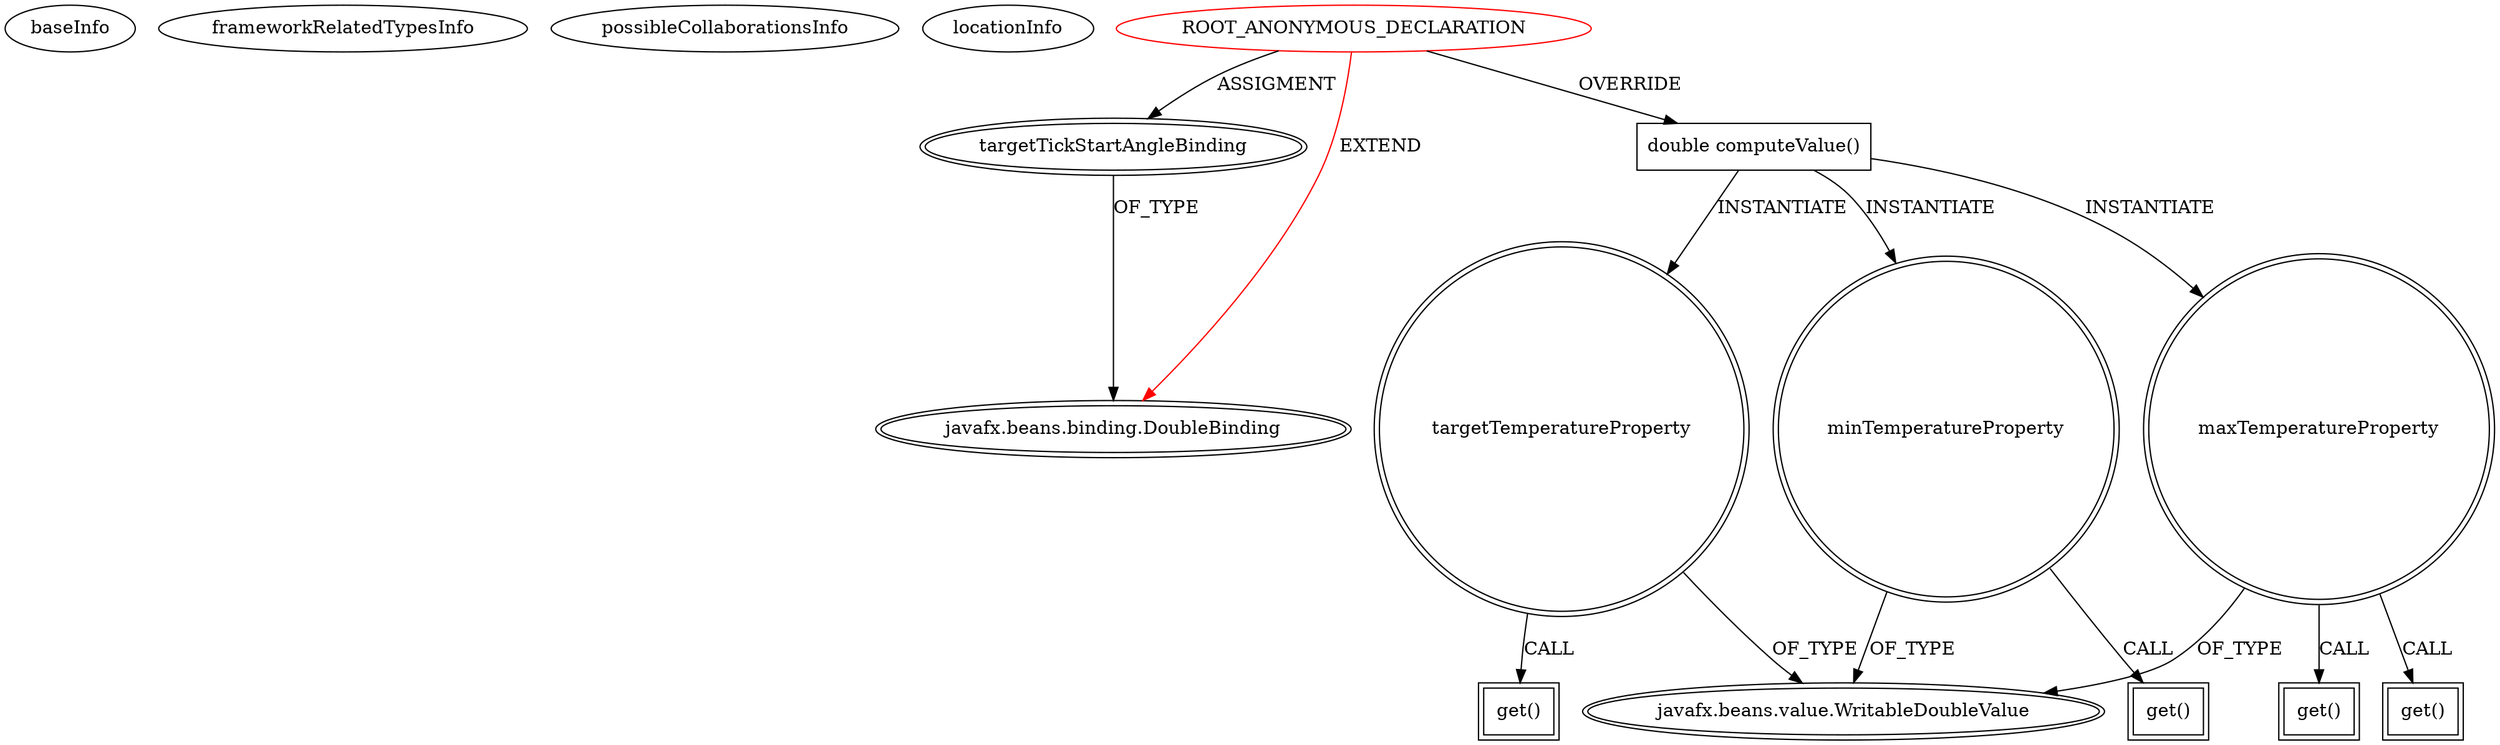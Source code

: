 digraph {
baseInfo[graphId=988,category="extension_graph",isAnonymous=true,possibleRelation=false]
frameworkRelatedTypesInfo[0="javafx.beans.binding.DoubleBinding"]
possibleCollaborationsInfo[]
locationInfo[projectName="MrLoNee-RadialFx",filePath="/MrLoNee-RadialFx/RadialFx-master/src/com/mrlonee/radialfx/thermostat/NestNoCss.java",contextSignature="void initGraphcis()",graphId="988"]
0[label="ROOT_ANONYMOUS_DECLARATION",vertexType="ROOT_ANONYMOUS_DECLARATION",isFrameworkType=false,color=red]
1[label="javafx.beans.binding.DoubleBinding",vertexType="FRAMEWORK_CLASS_TYPE",isFrameworkType=true,peripheries=2]
2[label="targetTickStartAngleBinding",vertexType="OUTSIDE_VARIABLE_EXPRESION",isFrameworkType=true,peripheries=2]
4[label="double computeValue()",vertexType="OVERRIDING_METHOD_DECLARATION",isFrameworkType=false,shape=box]
5[label="maxTemperatureProperty",vertexType="VARIABLE_EXPRESION",isFrameworkType=true,peripheries=2,shape=circle]
7[label="javafx.beans.value.WritableDoubleValue",vertexType="FRAMEWORK_INTERFACE_TYPE",isFrameworkType=true,peripheries=2]
6[label="get()",vertexType="INSIDE_CALL",isFrameworkType=true,peripheries=2,shape=box]
8[label="targetTemperatureProperty",vertexType="VARIABLE_EXPRESION",isFrameworkType=true,peripheries=2,shape=circle]
9[label="get()",vertexType="INSIDE_CALL",isFrameworkType=true,peripheries=2,shape=box]
12[label="get()",vertexType="INSIDE_CALL",isFrameworkType=true,peripheries=2,shape=box]
13[label="minTemperatureProperty",vertexType="VARIABLE_EXPRESION",isFrameworkType=true,peripheries=2,shape=circle]
14[label="get()",vertexType="INSIDE_CALL",isFrameworkType=true,peripheries=2,shape=box]
0->1[label="EXTEND",color=red]
0->2[label="ASSIGMENT"]
2->1[label="OF_TYPE"]
0->4[label="OVERRIDE"]
4->5[label="INSTANTIATE"]
5->7[label="OF_TYPE"]
5->6[label="CALL"]
4->8[label="INSTANTIATE"]
8->7[label="OF_TYPE"]
8->9[label="CALL"]
5->12[label="CALL"]
4->13[label="INSTANTIATE"]
13->7[label="OF_TYPE"]
13->14[label="CALL"]
}
